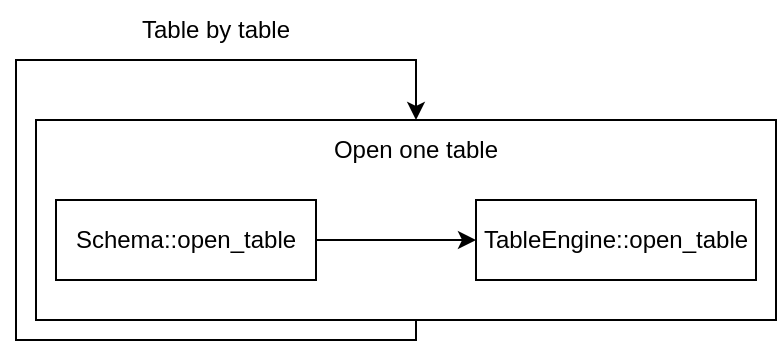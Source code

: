<mxfile version="21.1.2" type="github">
  <diagram name="第 1 页" id="N-fCAikZZAVkyqYC7b2r">
    <mxGraphModel dx="1222" dy="660" grid="1" gridSize="10" guides="1" tooltips="1" connect="1" arrows="1" fold="1" page="1" pageScale="1" pageWidth="827" pageHeight="1169" math="0" shadow="0">
      <root>
        <mxCell id="0" />
        <mxCell id="1" parent="0" />
        <mxCell id="CLueP-_buBbKPPjz56W4-7" style="edgeStyle=orthogonalEdgeStyle;rounded=0;orthogonalLoop=1;jettySize=auto;html=1;exitX=0.5;exitY=1;exitDx=0;exitDy=0;entryX=0.5;entryY=0;entryDx=0;entryDy=0;" edge="1" parent="1" source="CLueP-_buBbKPPjz56W4-4" target="CLueP-_buBbKPPjz56W4-5">
          <mxGeometry relative="1" as="geometry">
            <Array as="points">
              <mxPoint x="340" y="270" />
              <mxPoint x="340" y="280" />
              <mxPoint x="140" y="280" />
              <mxPoint x="140" y="140" />
              <mxPoint x="340" y="140" />
            </Array>
          </mxGeometry>
        </mxCell>
        <mxCell id="CLueP-_buBbKPPjz56W4-4" value="" style="rounded=0;whiteSpace=wrap;html=1;" vertex="1" parent="1">
          <mxGeometry x="150" y="170" width="370" height="100" as="geometry" />
        </mxCell>
        <mxCell id="CLueP-_buBbKPPjz56W4-3" style="edgeStyle=orthogonalEdgeStyle;rounded=0;orthogonalLoop=1;jettySize=auto;html=1;exitX=1;exitY=0.5;exitDx=0;exitDy=0;entryX=0;entryY=0.5;entryDx=0;entryDy=0;" edge="1" parent="1" source="CLueP-_buBbKPPjz56W4-1" target="CLueP-_buBbKPPjz56W4-2">
          <mxGeometry relative="1" as="geometry" />
        </mxCell>
        <mxCell id="CLueP-_buBbKPPjz56W4-1" value="Schema::open_table" style="rounded=0;whiteSpace=wrap;html=1;" vertex="1" parent="1">
          <mxGeometry x="160" y="210" width="130" height="40" as="geometry" />
        </mxCell>
        <mxCell id="CLueP-_buBbKPPjz56W4-2" value="TableEngine::open_table" style="rounded=0;whiteSpace=wrap;html=1;" vertex="1" parent="1">
          <mxGeometry x="370" y="210" width="140" height="40" as="geometry" />
        </mxCell>
        <mxCell id="CLueP-_buBbKPPjz56W4-5" value="Open one table" style="text;html=1;strokeColor=none;fillColor=none;align=center;verticalAlign=middle;whiteSpace=wrap;rounded=0;" vertex="1" parent="1">
          <mxGeometry x="290" y="170" width="100" height="30" as="geometry" />
        </mxCell>
        <mxCell id="CLueP-_buBbKPPjz56W4-8" value="Table by table" style="text;html=1;strokeColor=none;fillColor=none;align=center;verticalAlign=middle;whiteSpace=wrap;rounded=0;" vertex="1" parent="1">
          <mxGeometry x="190" y="110" width="100" height="30" as="geometry" />
        </mxCell>
      </root>
    </mxGraphModel>
  </diagram>
</mxfile>
